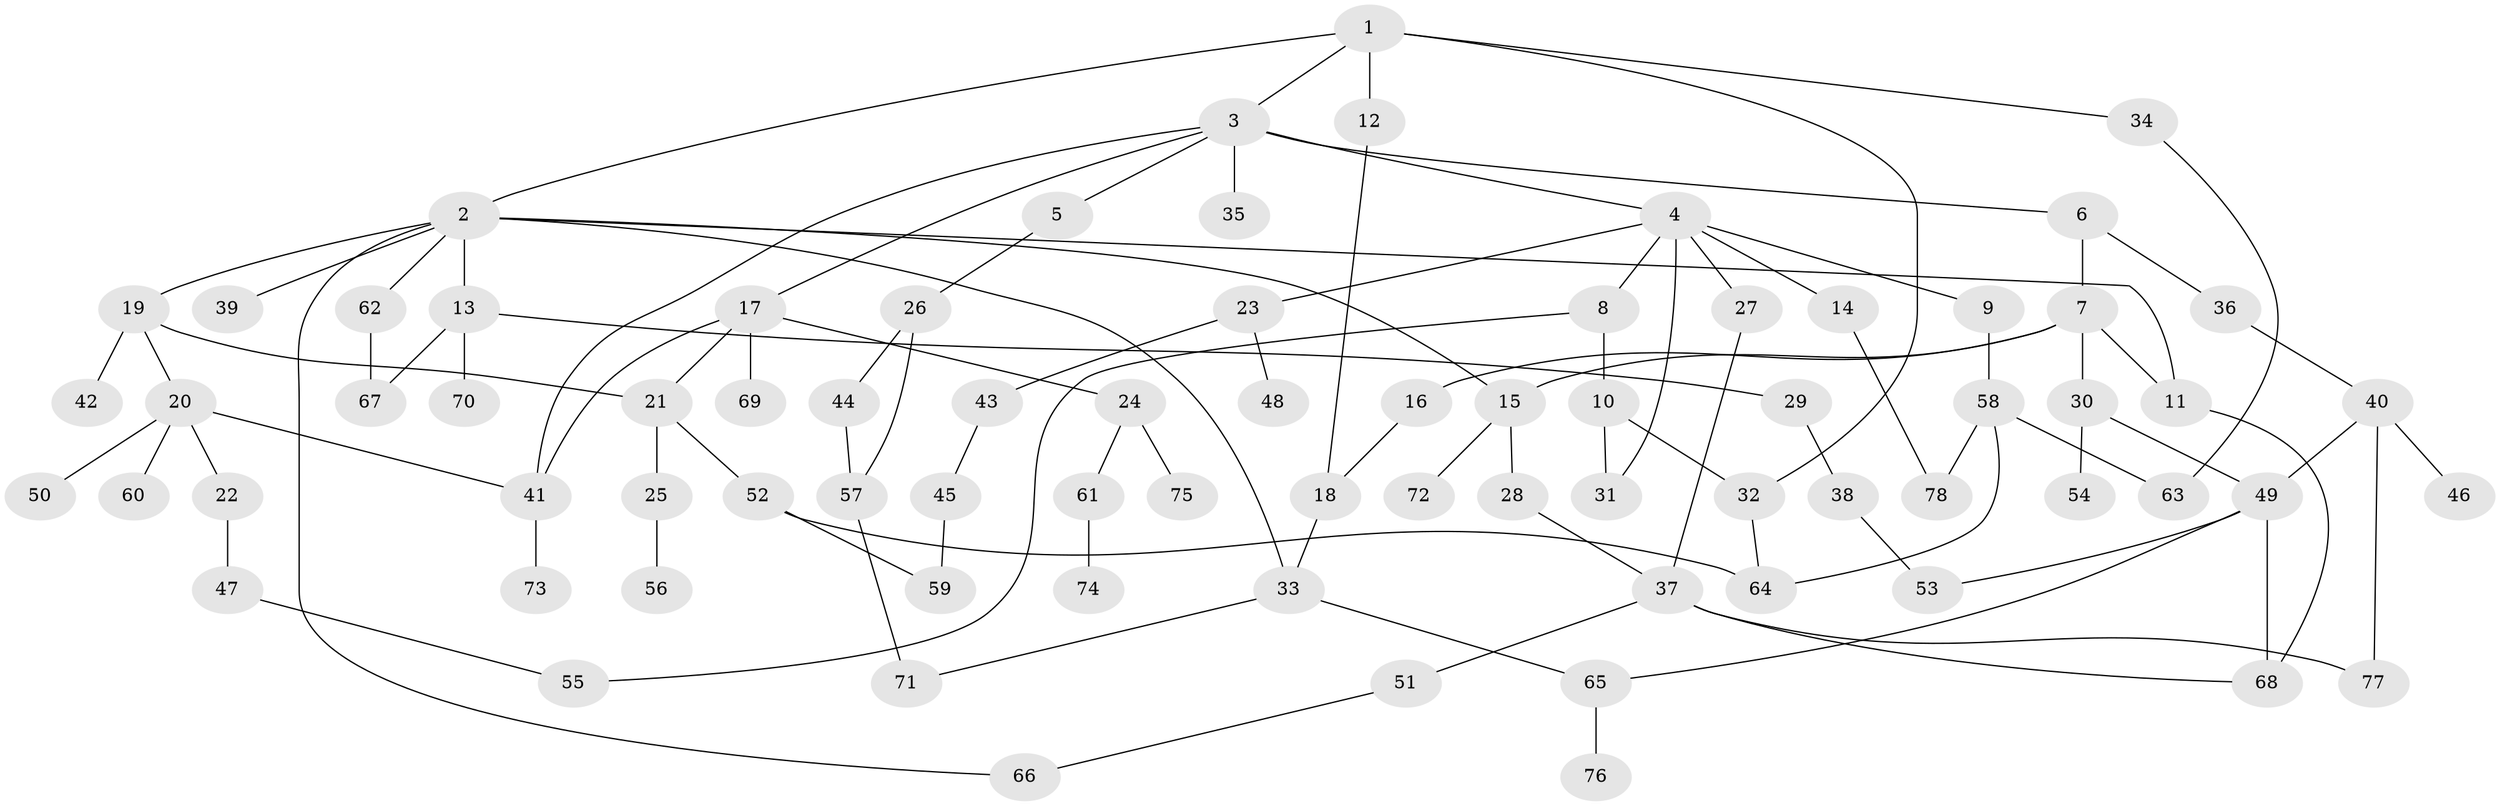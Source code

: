 // Generated by graph-tools (version 1.1) at 2025/13/03/09/25 04:13:38]
// undirected, 78 vertices, 103 edges
graph export_dot {
graph [start="1"]
  node [color=gray90,style=filled];
  1;
  2;
  3;
  4;
  5;
  6;
  7;
  8;
  9;
  10;
  11;
  12;
  13;
  14;
  15;
  16;
  17;
  18;
  19;
  20;
  21;
  22;
  23;
  24;
  25;
  26;
  27;
  28;
  29;
  30;
  31;
  32;
  33;
  34;
  35;
  36;
  37;
  38;
  39;
  40;
  41;
  42;
  43;
  44;
  45;
  46;
  47;
  48;
  49;
  50;
  51;
  52;
  53;
  54;
  55;
  56;
  57;
  58;
  59;
  60;
  61;
  62;
  63;
  64;
  65;
  66;
  67;
  68;
  69;
  70;
  71;
  72;
  73;
  74;
  75;
  76;
  77;
  78;
  1 -- 2;
  1 -- 3;
  1 -- 12;
  1 -- 32;
  1 -- 34;
  2 -- 11;
  2 -- 13;
  2 -- 19;
  2 -- 33;
  2 -- 39;
  2 -- 62;
  2 -- 66;
  2 -- 15;
  3 -- 4;
  3 -- 5;
  3 -- 6;
  3 -- 17;
  3 -- 35;
  3 -- 41;
  4 -- 8;
  4 -- 9;
  4 -- 14;
  4 -- 23;
  4 -- 27;
  4 -- 31;
  5 -- 26;
  6 -- 7;
  6 -- 36;
  7 -- 15;
  7 -- 16;
  7 -- 30;
  7 -- 11;
  8 -- 10;
  8 -- 55;
  9 -- 58;
  10 -- 31;
  10 -- 32;
  11 -- 68;
  12 -- 18;
  13 -- 29;
  13 -- 67;
  13 -- 70;
  14 -- 78;
  15 -- 28;
  15 -- 72;
  16 -- 18;
  17 -- 24;
  17 -- 69;
  17 -- 21;
  17 -- 41;
  18 -- 33;
  19 -- 20;
  19 -- 21;
  19 -- 42;
  20 -- 22;
  20 -- 50;
  20 -- 60;
  20 -- 41;
  21 -- 25;
  21 -- 52;
  22 -- 47;
  23 -- 43;
  23 -- 48;
  24 -- 61;
  24 -- 75;
  25 -- 56;
  26 -- 44;
  26 -- 57;
  27 -- 37;
  28 -- 37;
  29 -- 38;
  30 -- 49;
  30 -- 54;
  32 -- 64;
  33 -- 65;
  33 -- 71;
  34 -- 63;
  36 -- 40;
  37 -- 51;
  37 -- 77;
  37 -- 68;
  38 -- 53;
  40 -- 46;
  40 -- 77;
  40 -- 49;
  41 -- 73;
  43 -- 45;
  44 -- 57;
  45 -- 59;
  47 -- 55;
  49 -- 68;
  49 -- 53;
  49 -- 65;
  51 -- 66;
  52 -- 59;
  52 -- 64;
  57 -- 71;
  58 -- 78;
  58 -- 64;
  58 -- 63;
  61 -- 74;
  62 -- 67;
  65 -- 76;
}
